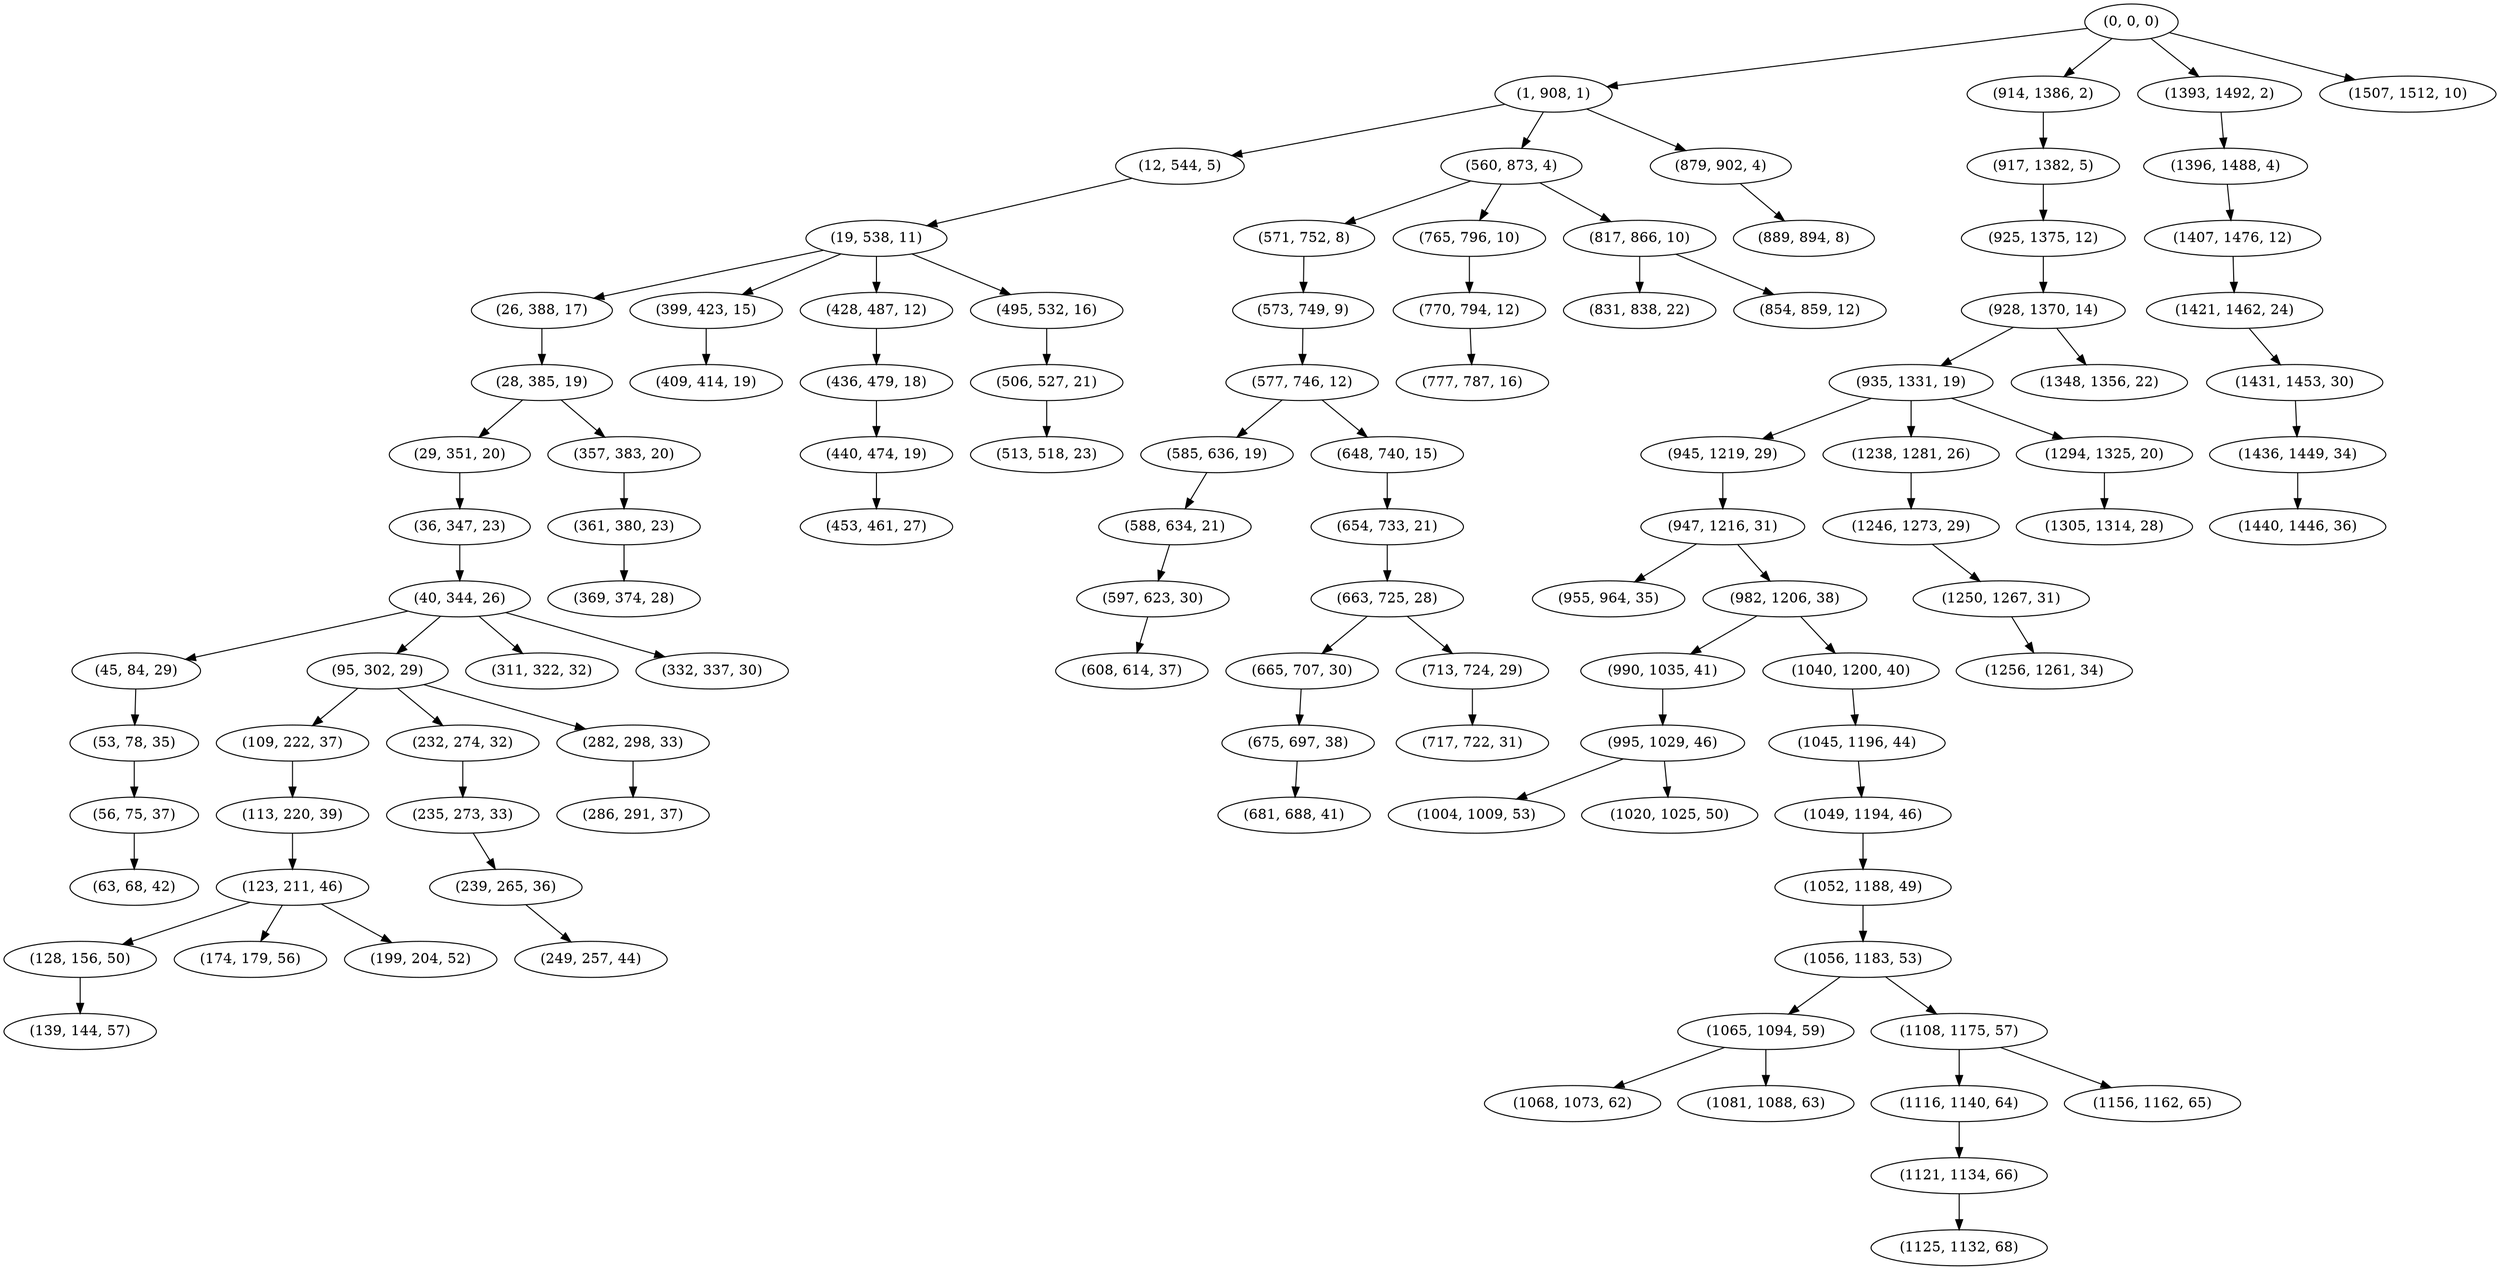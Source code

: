 digraph tree {
    "(0, 0, 0)";
    "(1, 908, 1)";
    "(12, 544, 5)";
    "(19, 538, 11)";
    "(26, 388, 17)";
    "(28, 385, 19)";
    "(29, 351, 20)";
    "(36, 347, 23)";
    "(40, 344, 26)";
    "(45, 84, 29)";
    "(53, 78, 35)";
    "(56, 75, 37)";
    "(63, 68, 42)";
    "(95, 302, 29)";
    "(109, 222, 37)";
    "(113, 220, 39)";
    "(123, 211, 46)";
    "(128, 156, 50)";
    "(139, 144, 57)";
    "(174, 179, 56)";
    "(199, 204, 52)";
    "(232, 274, 32)";
    "(235, 273, 33)";
    "(239, 265, 36)";
    "(249, 257, 44)";
    "(282, 298, 33)";
    "(286, 291, 37)";
    "(311, 322, 32)";
    "(332, 337, 30)";
    "(357, 383, 20)";
    "(361, 380, 23)";
    "(369, 374, 28)";
    "(399, 423, 15)";
    "(409, 414, 19)";
    "(428, 487, 12)";
    "(436, 479, 18)";
    "(440, 474, 19)";
    "(453, 461, 27)";
    "(495, 532, 16)";
    "(506, 527, 21)";
    "(513, 518, 23)";
    "(560, 873, 4)";
    "(571, 752, 8)";
    "(573, 749, 9)";
    "(577, 746, 12)";
    "(585, 636, 19)";
    "(588, 634, 21)";
    "(597, 623, 30)";
    "(608, 614, 37)";
    "(648, 740, 15)";
    "(654, 733, 21)";
    "(663, 725, 28)";
    "(665, 707, 30)";
    "(675, 697, 38)";
    "(681, 688, 41)";
    "(713, 724, 29)";
    "(717, 722, 31)";
    "(765, 796, 10)";
    "(770, 794, 12)";
    "(777, 787, 16)";
    "(817, 866, 10)";
    "(831, 838, 22)";
    "(854, 859, 12)";
    "(879, 902, 4)";
    "(889, 894, 8)";
    "(914, 1386, 2)";
    "(917, 1382, 5)";
    "(925, 1375, 12)";
    "(928, 1370, 14)";
    "(935, 1331, 19)";
    "(945, 1219, 29)";
    "(947, 1216, 31)";
    "(955, 964, 35)";
    "(982, 1206, 38)";
    "(990, 1035, 41)";
    "(995, 1029, 46)";
    "(1004, 1009, 53)";
    "(1020, 1025, 50)";
    "(1040, 1200, 40)";
    "(1045, 1196, 44)";
    "(1049, 1194, 46)";
    "(1052, 1188, 49)";
    "(1056, 1183, 53)";
    "(1065, 1094, 59)";
    "(1068, 1073, 62)";
    "(1081, 1088, 63)";
    "(1108, 1175, 57)";
    "(1116, 1140, 64)";
    "(1121, 1134, 66)";
    "(1125, 1132, 68)";
    "(1156, 1162, 65)";
    "(1238, 1281, 26)";
    "(1246, 1273, 29)";
    "(1250, 1267, 31)";
    "(1256, 1261, 34)";
    "(1294, 1325, 20)";
    "(1305, 1314, 28)";
    "(1348, 1356, 22)";
    "(1393, 1492, 2)";
    "(1396, 1488, 4)";
    "(1407, 1476, 12)";
    "(1421, 1462, 24)";
    "(1431, 1453, 30)";
    "(1436, 1449, 34)";
    "(1440, 1446, 36)";
    "(1507, 1512, 10)";
    "(0, 0, 0)" -> "(1, 908, 1)";
    "(0, 0, 0)" -> "(914, 1386, 2)";
    "(0, 0, 0)" -> "(1393, 1492, 2)";
    "(0, 0, 0)" -> "(1507, 1512, 10)";
    "(1, 908, 1)" -> "(12, 544, 5)";
    "(1, 908, 1)" -> "(560, 873, 4)";
    "(1, 908, 1)" -> "(879, 902, 4)";
    "(12, 544, 5)" -> "(19, 538, 11)";
    "(19, 538, 11)" -> "(26, 388, 17)";
    "(19, 538, 11)" -> "(399, 423, 15)";
    "(19, 538, 11)" -> "(428, 487, 12)";
    "(19, 538, 11)" -> "(495, 532, 16)";
    "(26, 388, 17)" -> "(28, 385, 19)";
    "(28, 385, 19)" -> "(29, 351, 20)";
    "(28, 385, 19)" -> "(357, 383, 20)";
    "(29, 351, 20)" -> "(36, 347, 23)";
    "(36, 347, 23)" -> "(40, 344, 26)";
    "(40, 344, 26)" -> "(45, 84, 29)";
    "(40, 344, 26)" -> "(95, 302, 29)";
    "(40, 344, 26)" -> "(311, 322, 32)";
    "(40, 344, 26)" -> "(332, 337, 30)";
    "(45, 84, 29)" -> "(53, 78, 35)";
    "(53, 78, 35)" -> "(56, 75, 37)";
    "(56, 75, 37)" -> "(63, 68, 42)";
    "(95, 302, 29)" -> "(109, 222, 37)";
    "(95, 302, 29)" -> "(232, 274, 32)";
    "(95, 302, 29)" -> "(282, 298, 33)";
    "(109, 222, 37)" -> "(113, 220, 39)";
    "(113, 220, 39)" -> "(123, 211, 46)";
    "(123, 211, 46)" -> "(128, 156, 50)";
    "(123, 211, 46)" -> "(174, 179, 56)";
    "(123, 211, 46)" -> "(199, 204, 52)";
    "(128, 156, 50)" -> "(139, 144, 57)";
    "(232, 274, 32)" -> "(235, 273, 33)";
    "(235, 273, 33)" -> "(239, 265, 36)";
    "(239, 265, 36)" -> "(249, 257, 44)";
    "(282, 298, 33)" -> "(286, 291, 37)";
    "(357, 383, 20)" -> "(361, 380, 23)";
    "(361, 380, 23)" -> "(369, 374, 28)";
    "(399, 423, 15)" -> "(409, 414, 19)";
    "(428, 487, 12)" -> "(436, 479, 18)";
    "(436, 479, 18)" -> "(440, 474, 19)";
    "(440, 474, 19)" -> "(453, 461, 27)";
    "(495, 532, 16)" -> "(506, 527, 21)";
    "(506, 527, 21)" -> "(513, 518, 23)";
    "(560, 873, 4)" -> "(571, 752, 8)";
    "(560, 873, 4)" -> "(765, 796, 10)";
    "(560, 873, 4)" -> "(817, 866, 10)";
    "(571, 752, 8)" -> "(573, 749, 9)";
    "(573, 749, 9)" -> "(577, 746, 12)";
    "(577, 746, 12)" -> "(585, 636, 19)";
    "(577, 746, 12)" -> "(648, 740, 15)";
    "(585, 636, 19)" -> "(588, 634, 21)";
    "(588, 634, 21)" -> "(597, 623, 30)";
    "(597, 623, 30)" -> "(608, 614, 37)";
    "(648, 740, 15)" -> "(654, 733, 21)";
    "(654, 733, 21)" -> "(663, 725, 28)";
    "(663, 725, 28)" -> "(665, 707, 30)";
    "(663, 725, 28)" -> "(713, 724, 29)";
    "(665, 707, 30)" -> "(675, 697, 38)";
    "(675, 697, 38)" -> "(681, 688, 41)";
    "(713, 724, 29)" -> "(717, 722, 31)";
    "(765, 796, 10)" -> "(770, 794, 12)";
    "(770, 794, 12)" -> "(777, 787, 16)";
    "(817, 866, 10)" -> "(831, 838, 22)";
    "(817, 866, 10)" -> "(854, 859, 12)";
    "(879, 902, 4)" -> "(889, 894, 8)";
    "(914, 1386, 2)" -> "(917, 1382, 5)";
    "(917, 1382, 5)" -> "(925, 1375, 12)";
    "(925, 1375, 12)" -> "(928, 1370, 14)";
    "(928, 1370, 14)" -> "(935, 1331, 19)";
    "(928, 1370, 14)" -> "(1348, 1356, 22)";
    "(935, 1331, 19)" -> "(945, 1219, 29)";
    "(935, 1331, 19)" -> "(1238, 1281, 26)";
    "(935, 1331, 19)" -> "(1294, 1325, 20)";
    "(945, 1219, 29)" -> "(947, 1216, 31)";
    "(947, 1216, 31)" -> "(955, 964, 35)";
    "(947, 1216, 31)" -> "(982, 1206, 38)";
    "(982, 1206, 38)" -> "(990, 1035, 41)";
    "(982, 1206, 38)" -> "(1040, 1200, 40)";
    "(990, 1035, 41)" -> "(995, 1029, 46)";
    "(995, 1029, 46)" -> "(1004, 1009, 53)";
    "(995, 1029, 46)" -> "(1020, 1025, 50)";
    "(1040, 1200, 40)" -> "(1045, 1196, 44)";
    "(1045, 1196, 44)" -> "(1049, 1194, 46)";
    "(1049, 1194, 46)" -> "(1052, 1188, 49)";
    "(1052, 1188, 49)" -> "(1056, 1183, 53)";
    "(1056, 1183, 53)" -> "(1065, 1094, 59)";
    "(1056, 1183, 53)" -> "(1108, 1175, 57)";
    "(1065, 1094, 59)" -> "(1068, 1073, 62)";
    "(1065, 1094, 59)" -> "(1081, 1088, 63)";
    "(1108, 1175, 57)" -> "(1116, 1140, 64)";
    "(1108, 1175, 57)" -> "(1156, 1162, 65)";
    "(1116, 1140, 64)" -> "(1121, 1134, 66)";
    "(1121, 1134, 66)" -> "(1125, 1132, 68)";
    "(1238, 1281, 26)" -> "(1246, 1273, 29)";
    "(1246, 1273, 29)" -> "(1250, 1267, 31)";
    "(1250, 1267, 31)" -> "(1256, 1261, 34)";
    "(1294, 1325, 20)" -> "(1305, 1314, 28)";
    "(1393, 1492, 2)" -> "(1396, 1488, 4)";
    "(1396, 1488, 4)" -> "(1407, 1476, 12)";
    "(1407, 1476, 12)" -> "(1421, 1462, 24)";
    "(1421, 1462, 24)" -> "(1431, 1453, 30)";
    "(1431, 1453, 30)" -> "(1436, 1449, 34)";
    "(1436, 1449, 34)" -> "(1440, 1446, 36)";
}

